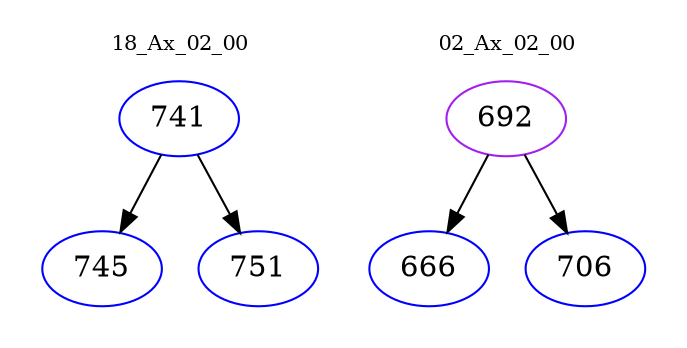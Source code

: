 digraph{
subgraph cluster_0 {
color = white
label = "18_Ax_02_00";
fontsize=10;
T0_741 [label="741", color="blue"]
T0_741 -> T0_745 [color="black"]
T0_745 [label="745", color="blue"]
T0_741 -> T0_751 [color="black"]
T0_751 [label="751", color="blue"]
}
subgraph cluster_1 {
color = white
label = "02_Ax_02_00";
fontsize=10;
T1_692 [label="692", color="purple"]
T1_692 -> T1_666 [color="black"]
T1_666 [label="666", color="blue"]
T1_692 -> T1_706 [color="black"]
T1_706 [label="706", color="blue"]
}
}
